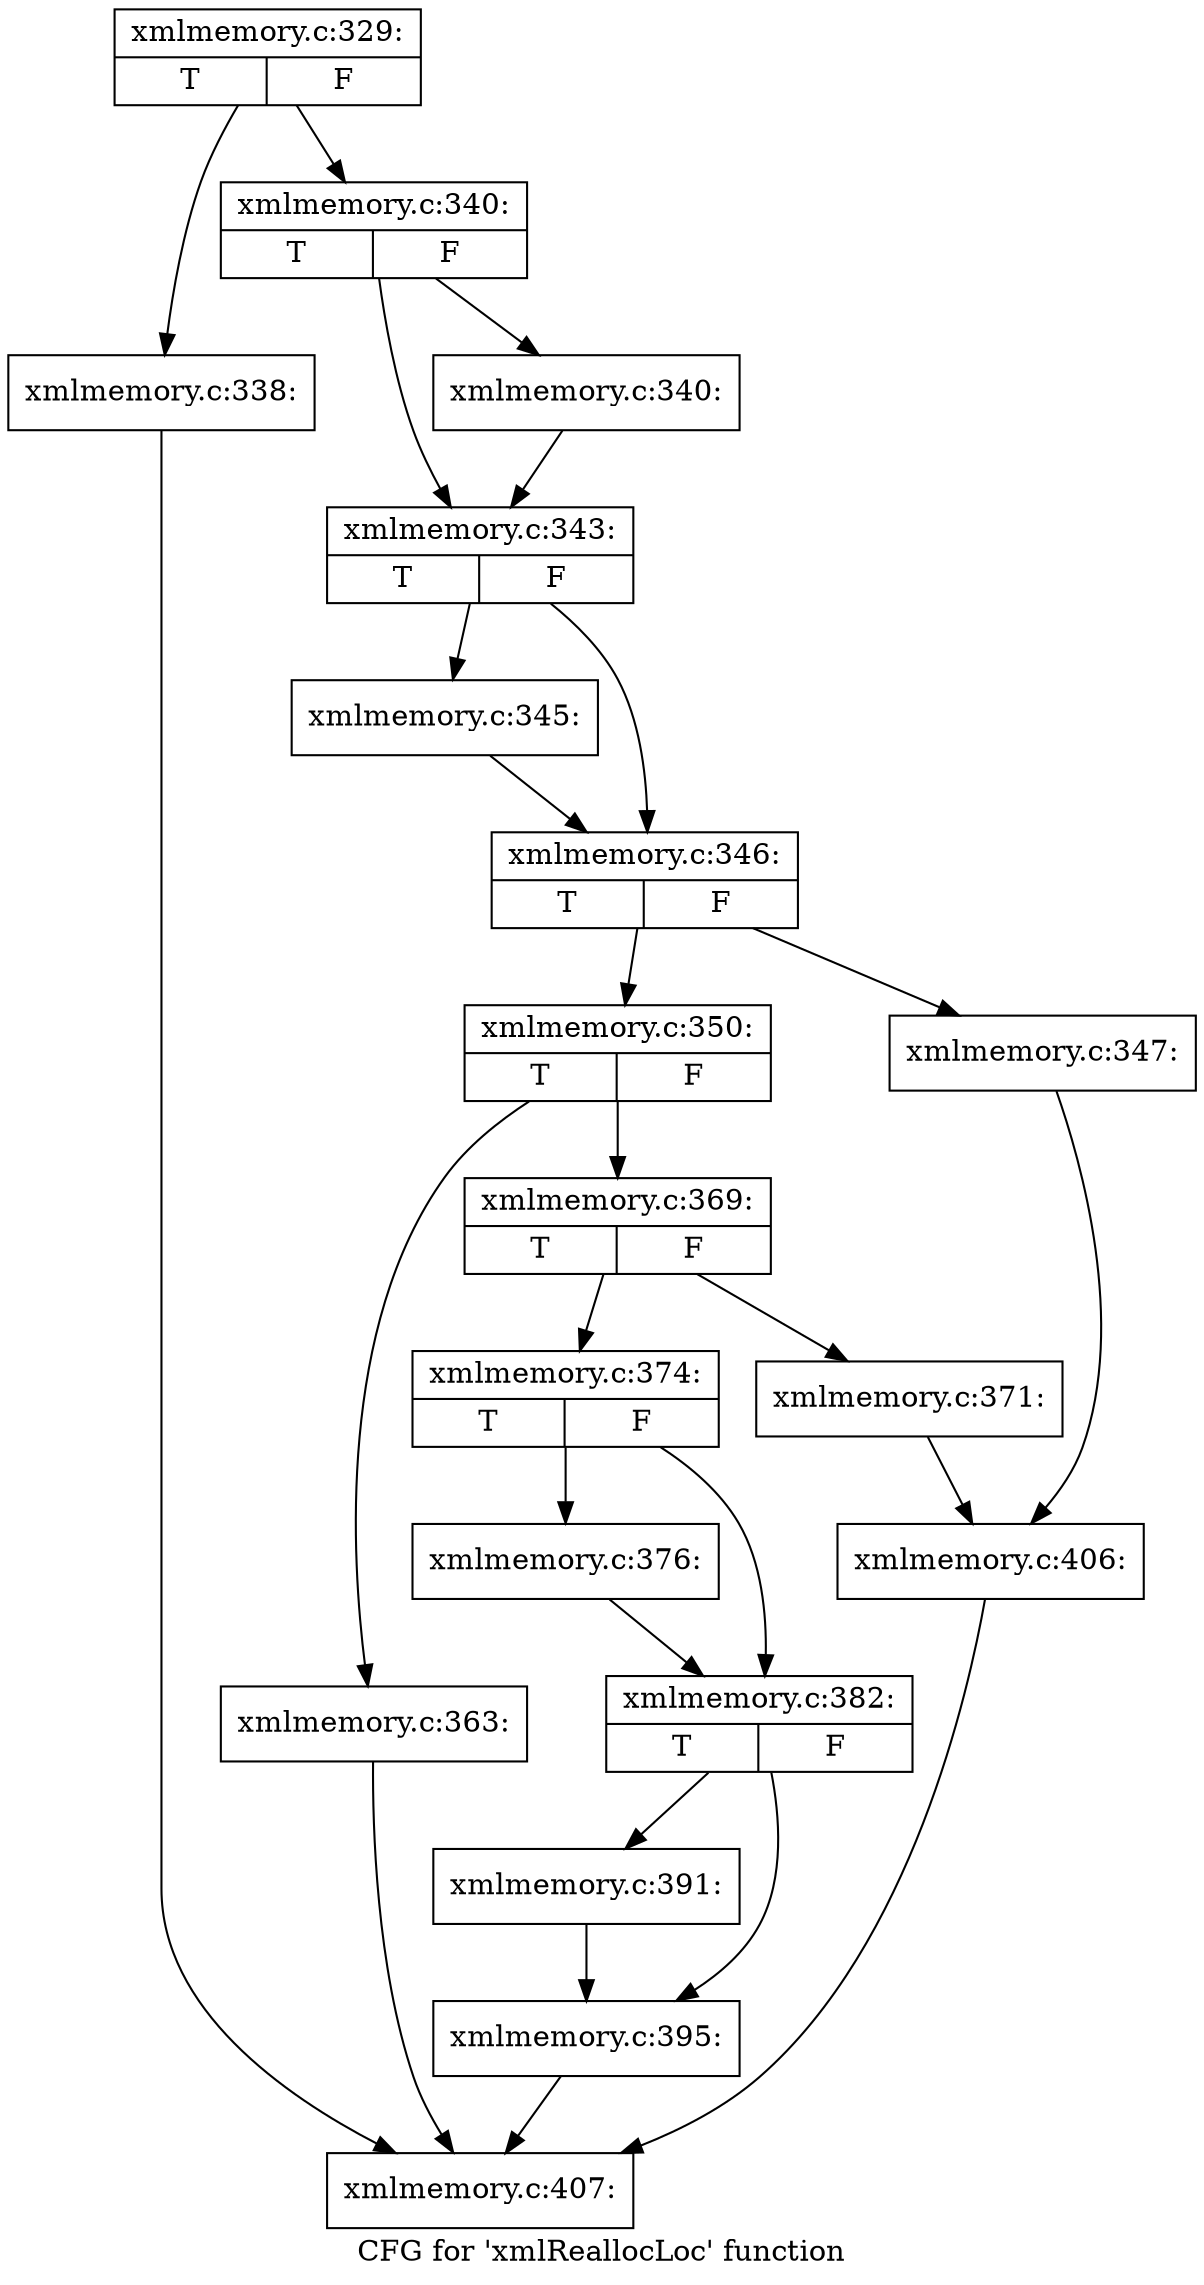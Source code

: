 digraph "CFG for 'xmlReallocLoc' function" {
	label="CFG for 'xmlReallocLoc' function";

	Node0x5650c3ecb470 [shape=record,label="{xmlmemory.c:329:|{<s0>T|<s1>F}}"];
	Node0x5650c3ecb470 -> Node0x5650c3ed9b70;
	Node0x5650c3ecb470 -> Node0x5650c3ed9bc0;
	Node0x5650c3ed9b70 [shape=record,label="{xmlmemory.c:338:}"];
	Node0x5650c3ed9b70 -> Node0x5650c3ecb350;
	Node0x5650c3ed9bc0 [shape=record,label="{xmlmemory.c:340:|{<s0>T|<s1>F}}"];
	Node0x5650c3ed9bc0 -> Node0x5650c3eda2b0;
	Node0x5650c3ed9bc0 -> Node0x5650c3eda260;
	Node0x5650c3eda260 [shape=record,label="{xmlmemory.c:340:}"];
	Node0x5650c3eda260 -> Node0x5650c3eda2b0;
	Node0x5650c3eda2b0 [shape=record,label="{xmlmemory.c:343:|{<s0>T|<s1>F}}"];
	Node0x5650c3eda2b0 -> Node0x5650c3edaa50;
	Node0x5650c3eda2b0 -> Node0x5650c3edaaa0;
	Node0x5650c3edaa50 [shape=record,label="{xmlmemory.c:345:}"];
	Node0x5650c3edaa50 -> Node0x5650c3edaaa0;
	Node0x5650c3edaaa0 [shape=record,label="{xmlmemory.c:346:|{<s0>T|<s1>F}}"];
	Node0x5650c3edaaa0 -> Node0x5650c3edaf80;
	Node0x5650c3edaaa0 -> Node0x5650c3edafd0;
	Node0x5650c3edaf80 [shape=record,label="{xmlmemory.c:347:}"];
	Node0x5650c3edaf80 -> Node0x5650c3edba40;
	Node0x5650c3edafd0 [shape=record,label="{xmlmemory.c:350:|{<s0>T|<s1>F}}"];
	Node0x5650c3edafd0 -> Node0x5650c3edd160;
	Node0x5650c3edafd0 -> Node0x5650c3edd1b0;
	Node0x5650c3edd160 [shape=record,label="{xmlmemory.c:363:}"];
	Node0x5650c3edd160 -> Node0x5650c3ecb350;
	Node0x5650c3edd1b0 [shape=record,label="{xmlmemory.c:369:|{<s0>T|<s1>F}}"];
	Node0x5650c3edd1b0 -> Node0x5650c3ede8f0;
	Node0x5650c3edd1b0 -> Node0x5650c3ede8a0;
	Node0x5650c3ede8a0 [shape=record,label="{xmlmemory.c:371:}"];
	Node0x5650c3ede8a0 -> Node0x5650c3edba40;
	Node0x5650c3ede8f0 [shape=record,label="{xmlmemory.c:374:|{<s0>T|<s1>F}}"];
	Node0x5650c3ede8f0 -> Node0x5650c3edf0d0;
	Node0x5650c3ede8f0 -> Node0x5650c3edf120;
	Node0x5650c3edf0d0 [shape=record,label="{xmlmemory.c:376:}"];
	Node0x5650c3edf0d0 -> Node0x5650c3edf120;
	Node0x5650c3edf120 [shape=record,label="{xmlmemory.c:382:|{<s0>T|<s1>F}}"];
	Node0x5650c3edf120 -> Node0x5650c3ee1d00;
	Node0x5650c3edf120 -> Node0x5650c3ee1d50;
	Node0x5650c3ee1d00 [shape=record,label="{xmlmemory.c:391:}"];
	Node0x5650c3ee1d00 -> Node0x5650c3ee1d50;
	Node0x5650c3ee1d50 [shape=record,label="{xmlmemory.c:395:}"];
	Node0x5650c3ee1d50 -> Node0x5650c3ecb350;
	Node0x5650c3edba40 [shape=record,label="{xmlmemory.c:406:}"];
	Node0x5650c3edba40 -> Node0x5650c3ecb350;
	Node0x5650c3ecb350 [shape=record,label="{xmlmemory.c:407:}"];
}
